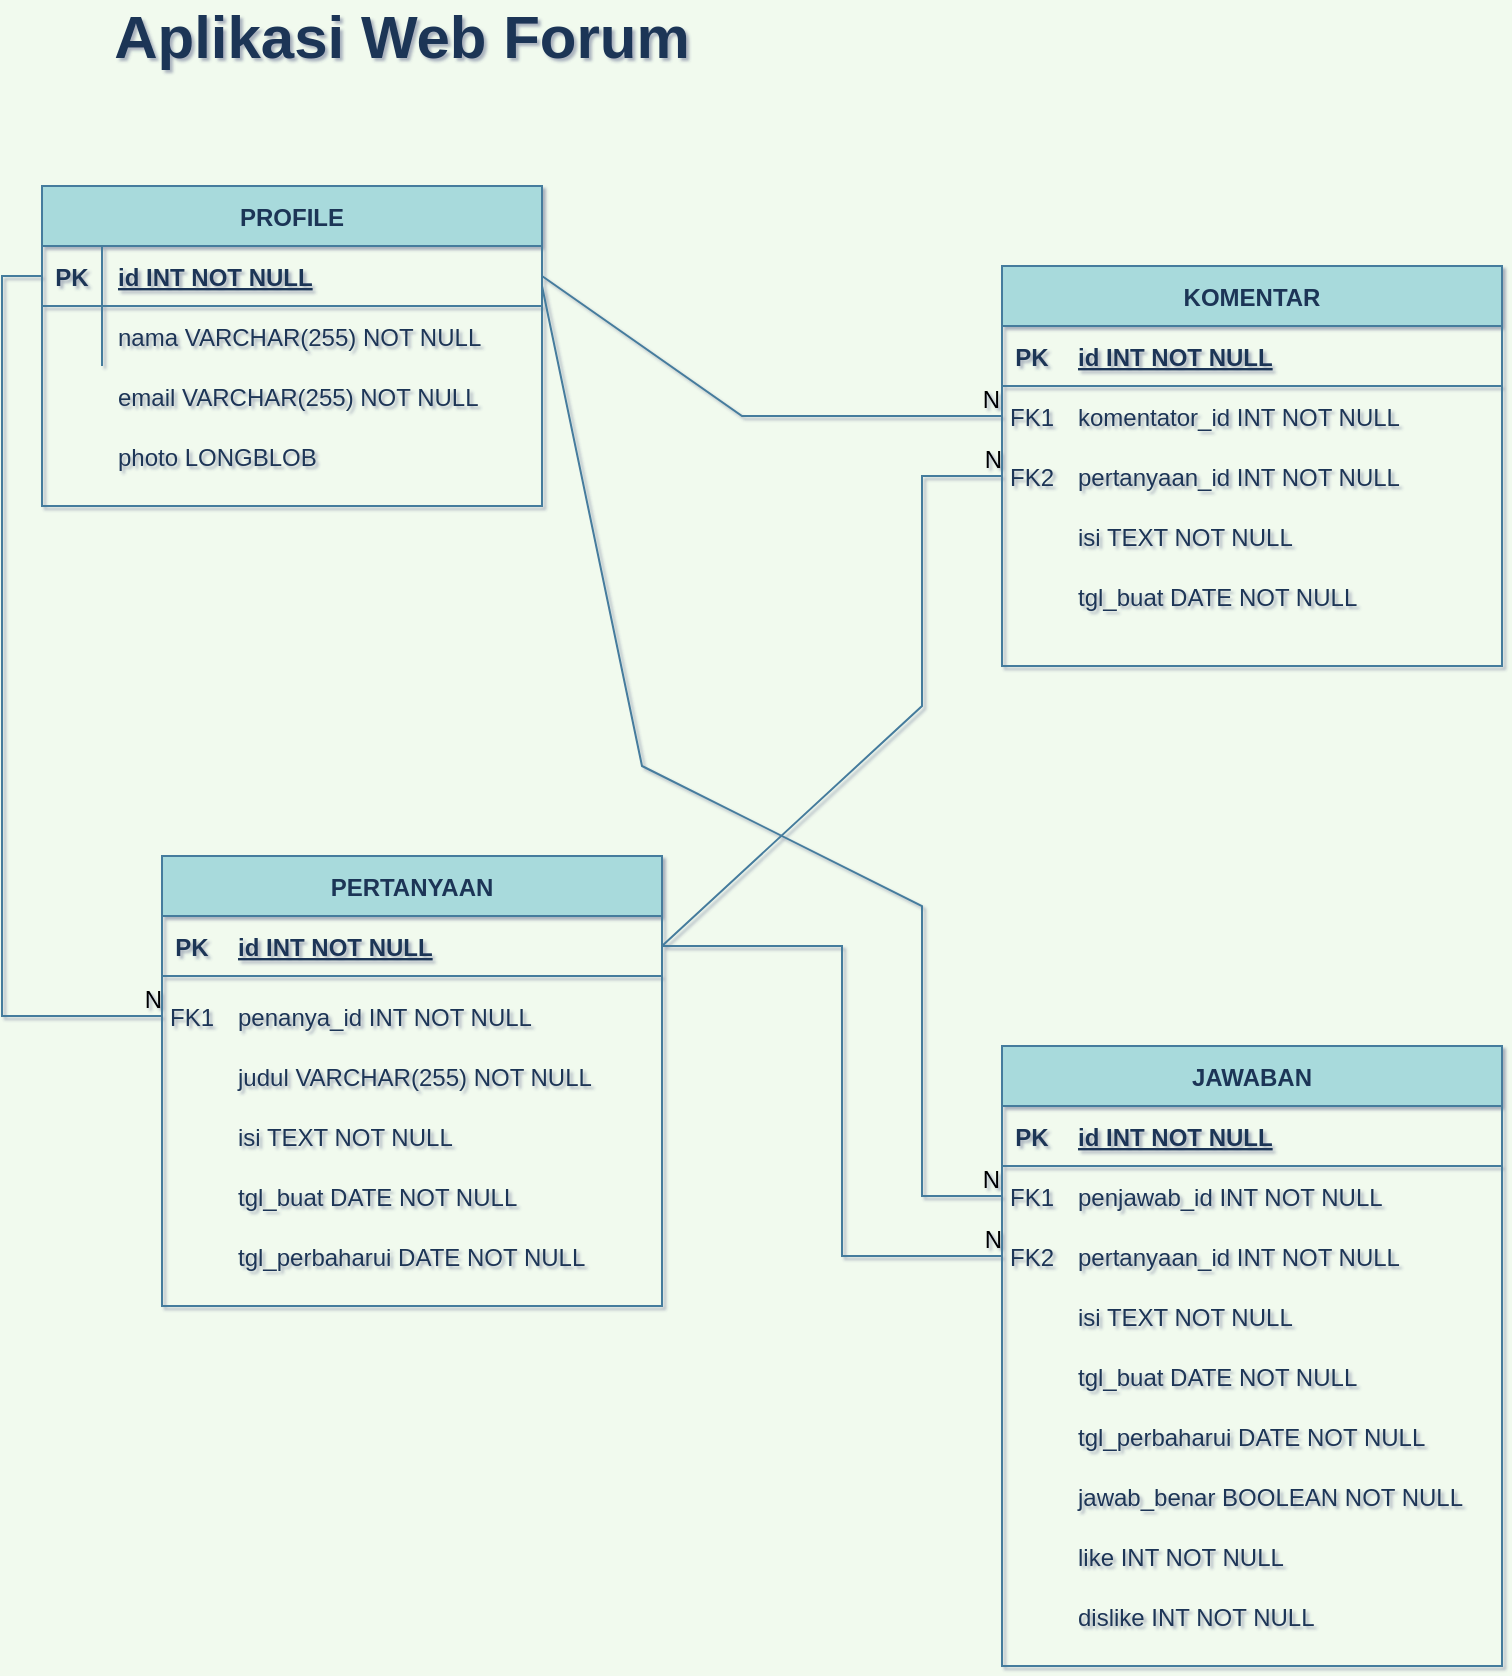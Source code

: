 <mxfile version="13.5.8" type="device"><diagram id="R2lEEEUBdFMjLlhIrx00" name="Page-1"><mxGraphModel dx="1021" dy="541" grid="1" gridSize="10" guides="1" tooltips="1" connect="1" arrows="1" fold="1" page="1" pageScale="1" pageWidth="850" pageHeight="1100" background="#F1FAEE" math="0" shadow="1" extFonts="Permanent Marker^https://fonts.googleapis.com/css?family=Permanent+Marker"><root><mxCell id="0"/><mxCell id="1" parent="0"/><mxCell id="SqwhzLAPnTj4tJNJOIPE-1" value="Aplikasi Web Forum" style="text;html=1;strokeColor=none;fillColor=none;align=center;verticalAlign=middle;whiteSpace=wrap;rounded=0;sketch=0;fontColor=#1D3557;fontStyle=1;fontSize=30;" vertex="1" parent="1"><mxGeometry x="20" y="30" width="400" height="30" as="geometry"/></mxCell><mxCell id="SqwhzLAPnTj4tJNJOIPE-55" value="" style="endArrow=none;html=1;rounded=0;strokeColor=#457B9D;fillColor=#A8DADC;fontSize=30;fontColor=#1D3557;exitX=1;exitY=0.5;exitDx=0;exitDy=0;entryX=0;entryY=0.5;entryDx=0;entryDy=0;" edge="1" parent="1" source="C-vyLk0tnHw3VtMMgP7b-24" target="SqwhzLAPnTj4tJNJOIPE-17"><mxGeometry relative="1" as="geometry"><mxPoint x="400" y="400" as="sourcePoint"/><mxPoint x="560" y="400" as="targetPoint"/><Array as="points"><mxPoint x="390" y="235"/></Array></mxGeometry></mxCell><mxCell id="SqwhzLAPnTj4tJNJOIPE-56" value="N" style="resizable=0;html=1;align=right;verticalAlign=bottom;" connectable="0" vertex="1" parent="SqwhzLAPnTj4tJNJOIPE-55"><mxGeometry x="1" relative="1" as="geometry"/></mxCell><mxCell id="SqwhzLAPnTj4tJNJOIPE-60" value="" style="endArrow=none;html=1;rounded=0;strokeColor=#457B9D;fillColor=#A8DADC;fontSize=30;fontColor=#1D3557;exitX=1;exitY=0.5;exitDx=0;exitDy=0;entryX=0;entryY=0.5;entryDx=0;entryDy=0;" edge="1" parent="1" source="C-vyLk0tnHw3VtMMgP7b-3" target="SqwhzLAPnTj4tJNJOIPE-48"><mxGeometry relative="1" as="geometry"><mxPoint x="400" y="400" as="sourcePoint"/><mxPoint x="560" y="400" as="targetPoint"/><Array as="points"><mxPoint x="480" y="380"/><mxPoint x="480" y="265"/></Array></mxGeometry></mxCell><mxCell id="SqwhzLAPnTj4tJNJOIPE-61" value="N" style="resizable=0;html=1;align=right;verticalAlign=bottom;" connectable="0" vertex="1" parent="SqwhzLAPnTj4tJNJOIPE-60"><mxGeometry x="1" relative="1" as="geometry"/></mxCell><mxCell id="SqwhzLAPnTj4tJNJOIPE-63" value="" style="endArrow=none;html=1;rounded=0;strokeColor=#457B9D;fillColor=#A8DADC;fontSize=30;fontColor=#1D3557;exitX=0;exitY=0.5;exitDx=0;exitDy=0;entryX=0;entryY=0.5;entryDx=0;entryDy=0;" edge="1" parent="1" source="C-vyLk0tnHw3VtMMgP7b-24" target="SqwhzLAPnTj4tJNJOIPE-44"><mxGeometry relative="1" as="geometry"><mxPoint x="400" y="400" as="sourcePoint"/><mxPoint x="560" y="400" as="targetPoint"/><Array as="points"><mxPoint x="20" y="165"/><mxPoint x="20" y="535"/></Array></mxGeometry></mxCell><mxCell id="SqwhzLAPnTj4tJNJOIPE-64" value="N" style="resizable=0;html=1;align=right;verticalAlign=bottom;" connectable="0" vertex="1" parent="SqwhzLAPnTj4tJNJOIPE-63"><mxGeometry x="1" relative="1" as="geometry"/></mxCell><mxCell id="SqwhzLAPnTj4tJNJOIPE-66" value="" style="endArrow=none;html=1;rounded=0;strokeColor=#457B9D;fillColor=#A8DADC;fontSize=30;fontColor=#1D3557;entryX=0;entryY=0.5;entryDx=0;entryDy=0;" edge="1" parent="1" target="C-vyLk0tnHw3VtMMgP7b-17"><mxGeometry relative="1" as="geometry"><mxPoint x="290" y="170" as="sourcePoint"/><mxPoint x="560" y="400" as="targetPoint"/><Array as="points"><mxPoint x="340" y="410"/><mxPoint x="480" y="480"/><mxPoint x="480" y="625"/></Array></mxGeometry></mxCell><mxCell id="SqwhzLAPnTj4tJNJOIPE-67" value="N" style="resizable=0;html=1;align=right;verticalAlign=bottom;" connectable="0" vertex="1" parent="SqwhzLAPnTj4tJNJOIPE-66"><mxGeometry x="1" relative="1" as="geometry"/></mxCell><mxCell id="SqwhzLAPnTj4tJNJOIPE-68" value="" style="endArrow=none;html=1;rounded=0;strokeColor=#457B9D;fillColor=#A8DADC;fontSize=30;fontColor=#1D3557;exitX=1;exitY=0.5;exitDx=0;exitDy=0;entryX=0;entryY=0.5;entryDx=0;entryDy=0;" edge="1" parent="1" source="C-vyLk0tnHw3VtMMgP7b-3" target="SqwhzLAPnTj4tJNJOIPE-28"><mxGeometry relative="1" as="geometry"><mxPoint x="400" y="520" as="sourcePoint"/><mxPoint x="560" y="520" as="targetPoint"/><Array as="points"><mxPoint x="440" y="500"/><mxPoint x="440" y="655"/></Array></mxGeometry></mxCell><mxCell id="SqwhzLAPnTj4tJNJOIPE-69" value="N" style="resizable=0;html=1;align=right;verticalAlign=bottom;" connectable="0" vertex="1" parent="SqwhzLAPnTj4tJNJOIPE-68"><mxGeometry x="1" relative="1" as="geometry"/></mxCell><mxCell id="SqwhzLAPnTj4tJNJOIPE-70" value="" style="group" vertex="1" connectable="0" parent="1"><mxGeometry x="100" y="455" width="250" height="225" as="geometry"/></mxCell><mxCell id="C-vyLk0tnHw3VtMMgP7b-2" value="PERTANYAAN" style="shape=table;startSize=30;container=0;collapsible=1;childLayout=tableLayout;fixedRows=1;rowLines=0;fontStyle=1;align=center;resizeLast=1;fillColor=#A8DADC;strokeColor=#457B9D;fontColor=#1D3557;" parent="SqwhzLAPnTj4tJNJOIPE-70" vertex="1"><mxGeometry width="250" height="225" as="geometry"/></mxCell><mxCell id="SqwhzLAPnTj4tJNJOIPE-6" value="tgl_buat DATE NOT NULL" style="shape=partialRectangle;overflow=hidden;connectable=0;fillColor=none;top=0;left=0;bottom=0;right=0;align=left;spacingLeft=6;strokeColor=#457B9D;fontColor=#1D3557;" vertex="1" parent="SqwhzLAPnTj4tJNJOIPE-70"><mxGeometry x="30" y="155" width="220" height="30" as="geometry"/></mxCell><mxCell id="SqwhzLAPnTj4tJNJOIPE-7" value="tgl_perbaharui DATE NOT NULL" style="shape=partialRectangle;overflow=hidden;connectable=0;fillColor=none;top=0;left=0;bottom=0;right=0;align=left;spacingLeft=6;strokeColor=#457B9D;fontColor=#1D3557;" vertex="1" parent="SqwhzLAPnTj4tJNJOIPE-70"><mxGeometry x="30" y="185" width="220" height="30" as="geometry"/></mxCell><mxCell id="C-vyLk0tnHw3VtMMgP7b-3" value="" style="shape=partialRectangle;collapsible=0;dropTarget=0;pointerEvents=0;fillColor=none;points=[[0,0.5],[1,0.5]];portConstraint=eastwest;top=0;left=0;right=0;bottom=1;strokeColor=#457B9D;fontColor=#1D3557;" parent="SqwhzLAPnTj4tJNJOIPE-70" vertex="1"><mxGeometry y="30" width="250" height="30" as="geometry"/></mxCell><mxCell id="C-vyLk0tnHw3VtMMgP7b-4" value="PK" style="shape=partialRectangle;overflow=hidden;connectable=0;fillColor=none;top=0;left=0;bottom=0;right=0;fontStyle=1;strokeColor=#457B9D;fontColor=#1D3557;" parent="C-vyLk0tnHw3VtMMgP7b-3" vertex="1"><mxGeometry width="30" height="30" as="geometry"/></mxCell><mxCell id="C-vyLk0tnHw3VtMMgP7b-5" value="id INT NOT NULL " style="shape=partialRectangle;overflow=hidden;connectable=0;fillColor=none;top=0;left=0;bottom=0;right=0;align=left;spacingLeft=6;fontStyle=5;strokeColor=#457B9D;fontColor=#1D3557;" parent="C-vyLk0tnHw3VtMMgP7b-3" vertex="1"><mxGeometry x="30" width="220" height="30" as="geometry"/></mxCell><mxCell id="C-vyLk0tnHw3VtMMgP7b-6" value="" style="shape=partialRectangle;collapsible=0;dropTarget=0;pointerEvents=0;fillColor=none;points=[[0,0.5],[1,0.5]];portConstraint=eastwest;top=0;left=0;right=0;bottom=0;strokeColor=#457B9D;fontColor=#1D3557;" parent="SqwhzLAPnTj4tJNJOIPE-70" vertex="1"><mxGeometry y="95" width="250" height="30" as="geometry"/></mxCell><mxCell id="C-vyLk0tnHw3VtMMgP7b-7" value="" style="shape=partialRectangle;overflow=hidden;connectable=0;fillColor=none;top=0;left=0;bottom=0;right=0;strokeColor=#457B9D;fontColor=#1D3557;" parent="C-vyLk0tnHw3VtMMgP7b-6" vertex="1"><mxGeometry width="30" height="30" as="geometry"/></mxCell><mxCell id="C-vyLk0tnHw3VtMMgP7b-8" value="judul VARCHAR(255) NOT NULL" style="shape=partialRectangle;overflow=hidden;connectable=0;fillColor=none;top=0;left=0;bottom=0;right=0;align=left;spacingLeft=6;strokeColor=#457B9D;fontColor=#1D3557;" parent="C-vyLk0tnHw3VtMMgP7b-6" vertex="1"><mxGeometry x="30" width="220" height="30" as="geometry"/></mxCell><mxCell id="C-vyLk0tnHw3VtMMgP7b-9" value="" style="shape=partialRectangle;collapsible=0;dropTarget=0;pointerEvents=0;fillColor=none;points=[[0,0.5],[1,0.5]];portConstraint=eastwest;top=0;left=0;right=0;bottom=0;strokeColor=#457B9D;fontColor=#1D3557;" parent="SqwhzLAPnTj4tJNJOIPE-70" vertex="1"><mxGeometry y="125" width="250" height="30" as="geometry"/></mxCell><mxCell id="C-vyLk0tnHw3VtMMgP7b-10" value="" style="shape=partialRectangle;overflow=hidden;connectable=0;fillColor=none;top=0;left=0;bottom=0;right=0;strokeColor=#457B9D;fontColor=#1D3557;" parent="C-vyLk0tnHw3VtMMgP7b-9" vertex="1"><mxGeometry width="30" height="30" as="geometry"/></mxCell><mxCell id="C-vyLk0tnHw3VtMMgP7b-11" value="isi TEXT NOT NULL" style="shape=partialRectangle;overflow=hidden;connectable=0;fillColor=none;top=0;left=0;bottom=0;right=0;align=left;spacingLeft=6;strokeColor=#457B9D;fontColor=#1D3557;" parent="C-vyLk0tnHw3VtMMgP7b-9" vertex="1"><mxGeometry x="30" width="220" height="30" as="geometry"/></mxCell><mxCell id="SqwhzLAPnTj4tJNJOIPE-44" value="" style="shape=partialRectangle;collapsible=0;dropTarget=0;pointerEvents=0;fillColor=none;points=[[0,0.5],[1,0.5]];portConstraint=eastwest;top=0;left=0;right=0;bottom=0;strokeColor=#457B9D;fontColor=#1D3557;" vertex="1" parent="SqwhzLAPnTj4tJNJOIPE-70"><mxGeometry y="65" width="250" height="30" as="geometry"/></mxCell><mxCell id="SqwhzLAPnTj4tJNJOIPE-45" value="FK1" style="shape=partialRectangle;overflow=hidden;connectable=0;fillColor=none;top=0;left=0;bottom=0;right=0;strokeColor=#457B9D;fontColor=#1D3557;" vertex="1" parent="SqwhzLAPnTj4tJNJOIPE-44"><mxGeometry width="30" height="30" as="geometry"/></mxCell><mxCell id="SqwhzLAPnTj4tJNJOIPE-46" value="penanya_id INT NOT NULL" style="shape=partialRectangle;overflow=hidden;connectable=0;fillColor=none;top=0;left=0;bottom=0;right=0;align=left;spacingLeft=6;strokeColor=#457B9D;fontColor=#1D3557;" vertex="1" parent="SqwhzLAPnTj4tJNJOIPE-44"><mxGeometry x="30" width="220" height="30" as="geometry"/></mxCell><mxCell id="SqwhzLAPnTj4tJNJOIPE-72" value="" style="group" vertex="1" connectable="0" parent="1"><mxGeometry x="520" y="160" width="250" height="200" as="geometry"/></mxCell><mxCell id="SqwhzLAPnTj4tJNJOIPE-25" value="" style="group" vertex="1" connectable="0" parent="SqwhzLAPnTj4tJNJOIPE-72"><mxGeometry width="250" height="200" as="geometry"/></mxCell><mxCell id="SqwhzLAPnTj4tJNJOIPE-13" value="KOMENTAR" style="shape=table;startSize=30;container=0;collapsible=1;childLayout=tableLayout;fixedRows=1;rowLines=0;fontStyle=1;align=center;resizeLast=1;fillColor=#A8DADC;strokeColor=#457B9D;fontColor=#1D3557;" vertex="1" parent="SqwhzLAPnTj4tJNJOIPE-25"><mxGeometry width="250" height="200" as="geometry"/></mxCell><mxCell id="SqwhzLAPnTj4tJNJOIPE-23" value="tgl_buat DATE NOT NULL" style="shape=partialRectangle;overflow=hidden;connectable=0;fillColor=none;top=0;left=0;bottom=0;right=0;align=left;spacingLeft=6;strokeColor=#457B9D;fontColor=#1D3557;" vertex="1" parent="SqwhzLAPnTj4tJNJOIPE-25"><mxGeometry x="30" y="150" width="220" height="30" as="geometry"/></mxCell><mxCell id="SqwhzLAPnTj4tJNJOIPE-14" value="" style="shape=partialRectangle;collapsible=0;dropTarget=0;pointerEvents=0;fillColor=none;points=[[0,0.5],[1,0.5]];portConstraint=eastwest;top=0;left=0;right=0;bottom=1;strokeColor=#457B9D;fontColor=#1D3557;" vertex="1" parent="SqwhzLAPnTj4tJNJOIPE-25"><mxGeometry y="30" width="250" height="30" as="geometry"/></mxCell><mxCell id="SqwhzLAPnTj4tJNJOIPE-15" value="PK" style="shape=partialRectangle;overflow=hidden;connectable=0;fillColor=none;top=0;left=0;bottom=0;right=0;fontStyle=1;strokeColor=#457B9D;fontColor=#1D3557;" vertex="1" parent="SqwhzLAPnTj4tJNJOIPE-14"><mxGeometry width="30" height="30" as="geometry"/></mxCell><mxCell id="SqwhzLAPnTj4tJNJOIPE-16" value="id INT NOT NULL " style="shape=partialRectangle;overflow=hidden;connectable=0;fillColor=none;top=0;left=0;bottom=0;right=0;align=left;spacingLeft=6;fontStyle=5;strokeColor=#457B9D;fontColor=#1D3557;" vertex="1" parent="SqwhzLAPnTj4tJNJOIPE-14"><mxGeometry x="30" width="220" height="30" as="geometry"/></mxCell><mxCell id="SqwhzLAPnTj4tJNJOIPE-17" value="" style="shape=partialRectangle;collapsible=0;dropTarget=0;pointerEvents=0;fillColor=none;points=[[0,0.5],[1,0.5]];portConstraint=eastwest;top=0;left=0;right=0;bottom=0;strokeColor=#457B9D;fontColor=#1D3557;" vertex="1" parent="SqwhzLAPnTj4tJNJOIPE-25"><mxGeometry y="60" width="250" height="30" as="geometry"/></mxCell><mxCell id="SqwhzLAPnTj4tJNJOIPE-18" value="FK1" style="shape=partialRectangle;overflow=hidden;connectable=0;fillColor=none;top=0;left=0;bottom=0;right=0;strokeColor=#457B9D;fontColor=#1D3557;" vertex="1" parent="SqwhzLAPnTj4tJNJOIPE-17"><mxGeometry width="30" height="30" as="geometry"/></mxCell><mxCell id="SqwhzLAPnTj4tJNJOIPE-19" value="komentator_id INT NOT NULL" style="shape=partialRectangle;overflow=hidden;connectable=0;fillColor=none;top=0;left=0;bottom=0;right=0;align=left;spacingLeft=6;strokeColor=#457B9D;fontColor=#1D3557;" vertex="1" parent="SqwhzLAPnTj4tJNJOIPE-17"><mxGeometry x="30" width="220" height="30" as="geometry"/></mxCell><mxCell id="SqwhzLAPnTj4tJNJOIPE-48" value="" style="shape=partialRectangle;collapsible=0;dropTarget=0;pointerEvents=0;fillColor=none;points=[[0,0.5],[1,0.5]];portConstraint=eastwest;top=0;left=0;right=0;bottom=0;strokeColor=#457B9D;fontColor=#1D3557;" vertex="1" parent="SqwhzLAPnTj4tJNJOIPE-25"><mxGeometry y="90" width="250" height="30" as="geometry"/></mxCell><mxCell id="SqwhzLAPnTj4tJNJOIPE-49" value="FK2" style="shape=partialRectangle;overflow=hidden;connectable=0;fillColor=none;top=0;left=0;bottom=0;right=0;strokeColor=#457B9D;fontColor=#1D3557;" vertex="1" parent="SqwhzLAPnTj4tJNJOIPE-48"><mxGeometry width="30" height="30" as="geometry"/></mxCell><mxCell id="SqwhzLAPnTj4tJNJOIPE-50" value="pertanyaan_id INT NOT NULL" style="shape=partialRectangle;overflow=hidden;connectable=0;fillColor=none;top=0;left=0;bottom=0;right=0;align=left;spacingLeft=6;strokeColor=#457B9D;fontColor=#1D3557;" vertex="1" parent="SqwhzLAPnTj4tJNJOIPE-48"><mxGeometry x="30" width="220" height="30" as="geometry"/></mxCell><mxCell id="SqwhzLAPnTj4tJNJOIPE-20" value="" style="shape=partialRectangle;collapsible=0;dropTarget=0;pointerEvents=0;fillColor=none;points=[[0,0.5],[1,0.5]];portConstraint=eastwest;top=0;left=0;right=0;bottom=0;strokeColor=#457B9D;fontColor=#1D3557;" vertex="1" parent="SqwhzLAPnTj4tJNJOIPE-25"><mxGeometry y="120" width="250" height="30" as="geometry"/></mxCell><mxCell id="SqwhzLAPnTj4tJNJOIPE-21" value="" style="shape=partialRectangle;overflow=hidden;connectable=0;fillColor=none;top=0;left=0;bottom=0;right=0;strokeColor=#457B9D;fontColor=#1D3557;" vertex="1" parent="SqwhzLAPnTj4tJNJOIPE-20"><mxGeometry width="30" height="30" as="geometry"/></mxCell><mxCell id="SqwhzLAPnTj4tJNJOIPE-22" value="isi TEXT NOT NULL" style="shape=partialRectangle;overflow=hidden;connectable=0;fillColor=none;top=0;left=0;bottom=0;right=0;align=left;spacingLeft=6;strokeColor=#457B9D;fontColor=#1D3557;" vertex="1" parent="SqwhzLAPnTj4tJNJOIPE-20"><mxGeometry x="30" width="220" height="30" as="geometry"/></mxCell><mxCell id="SqwhzLAPnTj4tJNJOIPE-73" value="" style="group" vertex="1" connectable="0" parent="1"><mxGeometry x="40" y="120" width="250" height="170" as="geometry"/></mxCell><mxCell id="SqwhzLAPnTj4tJNJOIPE-5" value="" style="group" vertex="1" connectable="0" parent="SqwhzLAPnTj4tJNJOIPE-73"><mxGeometry width="250" height="170" as="geometry"/></mxCell><mxCell id="SqwhzLAPnTj4tJNJOIPE-2" value="email VARCHAR(255) NOT NULL" style="shape=partialRectangle;overflow=hidden;connectable=0;fillColor=none;top=0;left=0;bottom=0;right=0;align=left;spacingLeft=6;strokeColor=#457B9D;fontColor=#1D3557;" vertex="1" parent="SqwhzLAPnTj4tJNJOIPE-5"><mxGeometry x="30" y="90" width="220" height="30" as="geometry"/></mxCell><mxCell id="SqwhzLAPnTj4tJNJOIPE-3" value="photo LONGBLOB" style="shape=partialRectangle;overflow=hidden;connectable=0;fillColor=none;top=0;left=0;bottom=0;right=0;align=left;spacingLeft=6;strokeColor=#457B9D;fontColor=#1D3557;" vertex="1" parent="SqwhzLAPnTj4tJNJOIPE-5"><mxGeometry x="30" y="120" width="220" height="30" as="geometry"/></mxCell><mxCell id="C-vyLk0tnHw3VtMMgP7b-23" value="PROFILE" style="shape=table;startSize=30;container=1;collapsible=1;childLayout=tableLayout;fixedRows=1;rowLines=0;fontStyle=1;align=center;resizeLast=1;fillColor=#A8DADC;strokeColor=#457B9D;fontColor=#1D3557;" parent="SqwhzLAPnTj4tJNJOIPE-5" vertex="1"><mxGeometry width="250" height="160" as="geometry"/></mxCell><mxCell id="C-vyLk0tnHw3VtMMgP7b-24" value="" style="shape=partialRectangle;collapsible=0;dropTarget=0;pointerEvents=0;fillColor=none;points=[[0,0.5],[1,0.5]];portConstraint=eastwest;top=0;left=0;right=0;bottom=1;strokeColor=#457B9D;fontColor=#1D3557;" parent="C-vyLk0tnHw3VtMMgP7b-23" vertex="1"><mxGeometry y="30" width="250" height="30" as="geometry"/></mxCell><mxCell id="C-vyLk0tnHw3VtMMgP7b-25" value="PK" style="shape=partialRectangle;overflow=hidden;connectable=0;fillColor=none;top=0;left=0;bottom=0;right=0;fontStyle=1;strokeColor=#457B9D;fontColor=#1D3557;" parent="C-vyLk0tnHw3VtMMgP7b-24" vertex="1"><mxGeometry width="30" height="30" as="geometry"/></mxCell><mxCell id="C-vyLk0tnHw3VtMMgP7b-26" value="id INT NOT NULL " style="shape=partialRectangle;overflow=hidden;connectable=0;fillColor=none;top=0;left=0;bottom=0;right=0;align=left;spacingLeft=6;fontStyle=5;strokeColor=#457B9D;fontColor=#1D3557;" parent="C-vyLk0tnHw3VtMMgP7b-24" vertex="1"><mxGeometry x="30" width="220" height="30" as="geometry"/></mxCell><mxCell id="C-vyLk0tnHw3VtMMgP7b-27" value="" style="shape=partialRectangle;collapsible=0;dropTarget=0;pointerEvents=0;fillColor=none;points=[[0,0.5],[1,0.5]];portConstraint=eastwest;top=0;left=0;right=0;bottom=0;strokeColor=#457B9D;fontColor=#1D3557;" parent="C-vyLk0tnHw3VtMMgP7b-23" vertex="1"><mxGeometry y="60" width="250" height="30" as="geometry"/></mxCell><mxCell id="C-vyLk0tnHw3VtMMgP7b-28" value="" style="shape=partialRectangle;overflow=hidden;connectable=0;fillColor=none;top=0;left=0;bottom=0;right=0;strokeColor=#457B9D;fontColor=#1D3557;" parent="C-vyLk0tnHw3VtMMgP7b-27" vertex="1"><mxGeometry width="30" height="30" as="geometry"/></mxCell><mxCell id="C-vyLk0tnHw3VtMMgP7b-29" value="nama VARCHAR(255) NOT NULL" style="shape=partialRectangle;overflow=hidden;connectable=0;fillColor=none;top=0;left=0;bottom=0;right=0;align=left;spacingLeft=6;strokeColor=#457B9D;fontColor=#1D3557;" parent="C-vyLk0tnHw3VtMMgP7b-27" vertex="1"><mxGeometry x="30" width="220" height="30" as="geometry"/></mxCell><mxCell id="C-vyLk0tnHw3VtMMgP7b-13" value="JAWABAN" style="shape=table;startSize=30;container=0;collapsible=1;childLayout=tableLayout;fixedRows=1;rowLines=0;fontStyle=1;align=center;resizeLast=1;fillColor=#A8DADC;strokeColor=#457B9D;fontColor=#1D3557;" parent="1" vertex="1"><mxGeometry x="520" y="550" width="250" height="310" as="geometry"/></mxCell><mxCell id="SqwhzLAPnTj4tJNJOIPE-9" value="tgl_buat DATE NOT NULL" style="shape=partialRectangle;overflow=hidden;connectable=0;fillColor=none;top=0;left=0;bottom=0;right=0;align=left;spacingLeft=6;strokeColor=#457B9D;fontColor=#1D3557;" vertex="1" parent="1"><mxGeometry x="550" y="700" width="220" height="30" as="geometry"/></mxCell><mxCell id="SqwhzLAPnTj4tJNJOIPE-10" value="tgl_perbaharui DATE NOT NULL" style="shape=partialRectangle;overflow=hidden;connectable=0;fillColor=none;top=0;left=0;bottom=0;right=0;align=left;spacingLeft=6;strokeColor=#457B9D;fontColor=#1D3557;" vertex="1" parent="1"><mxGeometry x="550" y="730" width="220" height="30" as="geometry"/></mxCell><mxCell id="SqwhzLAPnTj4tJNJOIPE-26" value="jawab_benar BOOLEAN NOT NULL" style="shape=partialRectangle;overflow=hidden;connectable=0;fillColor=none;top=0;left=0;bottom=0;right=0;align=left;spacingLeft=6;strokeColor=#457B9D;fontColor=#1D3557;" vertex="1" parent="1"><mxGeometry x="550" y="760" width="220" height="30" as="geometry"/></mxCell><mxCell id="C-vyLk0tnHw3VtMMgP7b-14" value="" style="shape=partialRectangle;collapsible=0;dropTarget=0;pointerEvents=0;fillColor=none;points=[[0,0.5],[1,0.5]];portConstraint=eastwest;top=0;left=0;right=0;bottom=1;strokeColor=#457B9D;fontColor=#1D3557;" parent="1" vertex="1"><mxGeometry x="520" y="580" width="250" height="30" as="geometry"/></mxCell><mxCell id="C-vyLk0tnHw3VtMMgP7b-15" value="PK" style="shape=partialRectangle;overflow=hidden;connectable=0;fillColor=none;top=0;left=0;bottom=0;right=0;fontStyle=1;strokeColor=#457B9D;fontColor=#1D3557;" parent="C-vyLk0tnHw3VtMMgP7b-14" vertex="1"><mxGeometry width="30" height="30" as="geometry"/></mxCell><mxCell id="C-vyLk0tnHw3VtMMgP7b-16" value="id INT NOT NULL " style="shape=partialRectangle;overflow=hidden;connectable=0;fillColor=none;top=0;left=0;bottom=0;right=0;align=left;spacingLeft=6;fontStyle=5;strokeColor=#457B9D;fontColor=#1D3557;" parent="C-vyLk0tnHw3VtMMgP7b-14" vertex="1"><mxGeometry x="30" width="220" height="30" as="geometry"/></mxCell><mxCell id="C-vyLk0tnHw3VtMMgP7b-17" value="" style="shape=partialRectangle;collapsible=0;dropTarget=0;pointerEvents=0;fillColor=none;points=[[0,0.5],[1,0.5]];portConstraint=eastwest;top=0;left=0;right=0;bottom=0;strokeColor=#457B9D;fontColor=#1D3557;" parent="1" vertex="1"><mxGeometry x="520" y="610" width="250" height="30" as="geometry"/></mxCell><mxCell id="C-vyLk0tnHw3VtMMgP7b-18" value="FK1" style="shape=partialRectangle;overflow=hidden;connectable=0;fillColor=none;top=0;left=0;bottom=0;right=0;strokeColor=#457B9D;fontColor=#1D3557;" parent="C-vyLk0tnHw3VtMMgP7b-17" vertex="1"><mxGeometry width="30" height="30" as="geometry"/></mxCell><mxCell id="C-vyLk0tnHw3VtMMgP7b-19" value="penjawab_id INT NOT NULL" style="shape=partialRectangle;overflow=hidden;connectable=0;fillColor=none;top=0;left=0;bottom=0;right=0;align=left;spacingLeft=6;strokeColor=#457B9D;fontColor=#1D3557;" parent="C-vyLk0tnHw3VtMMgP7b-17" vertex="1"><mxGeometry x="30" width="220" height="30" as="geometry"/></mxCell><mxCell id="C-vyLk0tnHw3VtMMgP7b-20" value="" style="shape=partialRectangle;collapsible=0;dropTarget=0;pointerEvents=0;fillColor=none;points=[[0,0.5],[1,0.5]];portConstraint=eastwest;top=0;left=0;right=0;bottom=0;strokeColor=#457B9D;fontColor=#1D3557;" parent="1" vertex="1"><mxGeometry x="520" y="670" width="250" height="30" as="geometry"/></mxCell><mxCell id="C-vyLk0tnHw3VtMMgP7b-21" value="" style="shape=partialRectangle;overflow=hidden;connectable=0;fillColor=none;top=0;left=0;bottom=0;right=0;strokeColor=#457B9D;fontColor=#1D3557;" parent="C-vyLk0tnHw3VtMMgP7b-20" vertex="1"><mxGeometry width="30" height="30" as="geometry"/></mxCell><mxCell id="C-vyLk0tnHw3VtMMgP7b-22" value="isi TEXT NOT NULL" style="shape=partialRectangle;overflow=hidden;connectable=0;fillColor=none;top=0;left=0;bottom=0;right=0;align=left;spacingLeft=6;strokeColor=#457B9D;fontColor=#1D3557;" parent="C-vyLk0tnHw3VtMMgP7b-20" vertex="1"><mxGeometry x="30" width="220" height="30" as="geometry"/></mxCell><mxCell id="SqwhzLAPnTj4tJNJOIPE-28" value="" style="shape=partialRectangle;collapsible=0;dropTarget=0;pointerEvents=0;fillColor=none;points=[[0,0.5],[1,0.5]];portConstraint=eastwest;top=0;left=0;right=0;bottom=0;strokeColor=#457B9D;fontColor=#1D3557;" vertex="1" parent="1"><mxGeometry x="520" y="640" width="250" height="30" as="geometry"/></mxCell><mxCell id="SqwhzLAPnTj4tJNJOIPE-29" value="FK2" style="shape=partialRectangle;overflow=hidden;connectable=0;fillColor=none;top=0;left=0;bottom=0;right=0;strokeColor=#457B9D;fontColor=#1D3557;" vertex="1" parent="SqwhzLAPnTj4tJNJOIPE-28"><mxGeometry width="30" height="30" as="geometry"/></mxCell><mxCell id="SqwhzLAPnTj4tJNJOIPE-30" value="pertanyaan_id INT NOT NULL" style="shape=partialRectangle;overflow=hidden;connectable=0;fillColor=none;top=0;left=0;bottom=0;right=0;align=left;spacingLeft=6;strokeColor=#457B9D;fontColor=#1D3557;" vertex="1" parent="SqwhzLAPnTj4tJNJOIPE-28"><mxGeometry x="30" width="220" height="30" as="geometry"/></mxCell><mxCell id="SqwhzLAPnTj4tJNJOIPE-74" value="" style="shape=partialRectangle;collapsible=0;dropTarget=0;pointerEvents=0;fillColor=none;points=[[0,0.5],[1,0.5]];portConstraint=eastwest;top=0;left=0;right=0;bottom=0;strokeColor=#457B9D;fontColor=#1D3557;" vertex="1" parent="1"><mxGeometry x="520" y="790" width="250" height="30" as="geometry"/></mxCell><mxCell id="SqwhzLAPnTj4tJNJOIPE-75" value="" style="shape=partialRectangle;overflow=hidden;connectable=0;fillColor=none;top=0;left=0;bottom=0;right=0;strokeColor=#457B9D;fontColor=#1D3557;" vertex="1" parent="SqwhzLAPnTj4tJNJOIPE-74"><mxGeometry width="30" height="30" as="geometry"/></mxCell><mxCell id="SqwhzLAPnTj4tJNJOIPE-76" value="like INT NOT NULL" style="shape=partialRectangle;overflow=hidden;connectable=0;fillColor=none;top=0;left=0;bottom=0;right=0;align=left;spacingLeft=6;strokeColor=#457B9D;fontColor=#1D3557;" vertex="1" parent="SqwhzLAPnTj4tJNJOIPE-74"><mxGeometry x="30" width="220" height="30" as="geometry"/></mxCell><mxCell id="SqwhzLAPnTj4tJNJOIPE-77" value="" style="shape=partialRectangle;collapsible=0;dropTarget=0;pointerEvents=0;fillColor=none;points=[[0,0.5],[1,0.5]];portConstraint=eastwest;top=0;left=0;right=0;bottom=0;strokeColor=#457B9D;fontColor=#1D3557;" vertex="1" parent="1"><mxGeometry x="520" y="820" width="250" height="30" as="geometry"/></mxCell><mxCell id="SqwhzLAPnTj4tJNJOIPE-78" value="" style="shape=partialRectangle;overflow=hidden;connectable=0;fillColor=none;top=0;left=0;bottom=0;right=0;strokeColor=#457B9D;fontColor=#1D3557;" vertex="1" parent="SqwhzLAPnTj4tJNJOIPE-77"><mxGeometry width="30" height="30" as="geometry"/></mxCell><mxCell id="SqwhzLAPnTj4tJNJOIPE-79" value="dislike INT NOT NULL" style="shape=partialRectangle;overflow=hidden;connectable=0;fillColor=none;top=0;left=0;bottom=0;right=0;align=left;spacingLeft=6;strokeColor=#457B9D;fontColor=#1D3557;" vertex="1" parent="SqwhzLAPnTj4tJNJOIPE-77"><mxGeometry x="30" width="220" height="30" as="geometry"/></mxCell></root></mxGraphModel></diagram></mxfile>